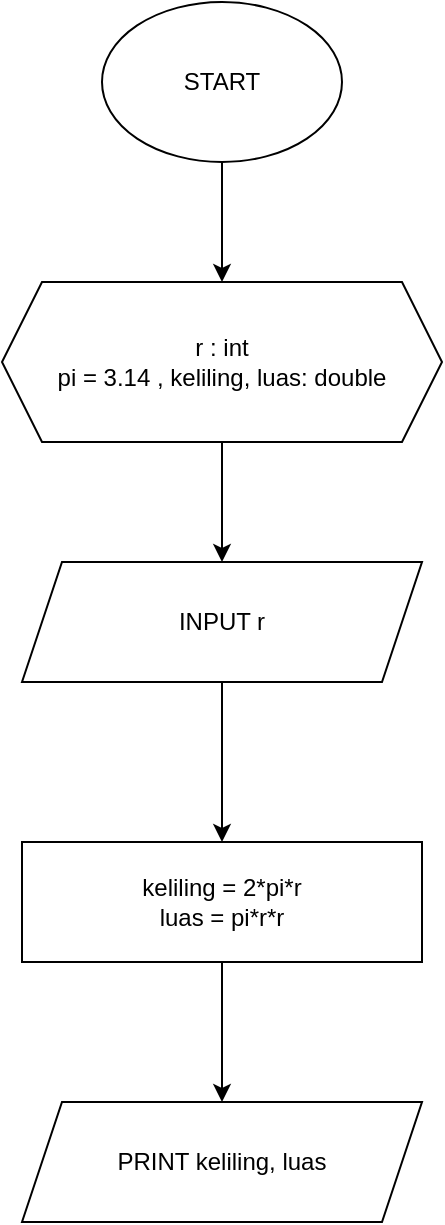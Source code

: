 <mxfile version="21.7.5" type="github">
  <diagram id="C5RBs43oDa-KdzZeNtuy" name="Page-1">
    <mxGraphModel dx="1290" dy="566" grid="1" gridSize="10" guides="1" tooltips="1" connect="1" arrows="1" fold="1" page="1" pageScale="1" pageWidth="827" pageHeight="1169" math="0" shadow="0">
      <root>
        <mxCell id="WIyWlLk6GJQsqaUBKTNV-0" />
        <mxCell id="WIyWlLk6GJQsqaUBKTNV-1" parent="WIyWlLk6GJQsqaUBKTNV-0" />
        <mxCell id="GqdHczyn4eLgBiBCfAKI-9" style="edgeStyle=orthogonalEdgeStyle;rounded=0;orthogonalLoop=1;jettySize=auto;html=1;entryX=0.5;entryY=0;entryDx=0;entryDy=0;" edge="1" parent="WIyWlLk6GJQsqaUBKTNV-1" source="GqdHczyn4eLgBiBCfAKI-1" target="GqdHczyn4eLgBiBCfAKI-2">
          <mxGeometry relative="1" as="geometry" />
        </mxCell>
        <mxCell id="GqdHczyn4eLgBiBCfAKI-1" value="START" style="ellipse;whiteSpace=wrap;html=1;" vertex="1" parent="WIyWlLk6GJQsqaUBKTNV-1">
          <mxGeometry x="160" y="60" width="120" height="80" as="geometry" />
        </mxCell>
        <mxCell id="GqdHczyn4eLgBiBCfAKI-20" style="edgeStyle=orthogonalEdgeStyle;rounded=0;orthogonalLoop=1;jettySize=auto;html=1;entryX=0.5;entryY=0;entryDx=0;entryDy=0;" edge="1" parent="WIyWlLk6GJQsqaUBKTNV-1" source="GqdHczyn4eLgBiBCfAKI-2" target="GqdHczyn4eLgBiBCfAKI-11">
          <mxGeometry relative="1" as="geometry" />
        </mxCell>
        <mxCell id="GqdHczyn4eLgBiBCfAKI-2" value="r : int&lt;br&gt;pi = 3.14 , keliling, luas: double" style="shape=hexagon;perimeter=hexagonPerimeter2;whiteSpace=wrap;html=1;fixedSize=1;" vertex="1" parent="WIyWlLk6GJQsqaUBKTNV-1">
          <mxGeometry x="110" y="200" width="220" height="80" as="geometry" />
        </mxCell>
        <mxCell id="GqdHczyn4eLgBiBCfAKI-19" style="edgeStyle=orthogonalEdgeStyle;rounded=0;orthogonalLoop=1;jettySize=auto;html=1;entryX=0.5;entryY=0;entryDx=0;entryDy=0;" edge="1" parent="WIyWlLk6GJQsqaUBKTNV-1" source="GqdHczyn4eLgBiBCfAKI-11" target="GqdHczyn4eLgBiBCfAKI-18">
          <mxGeometry relative="1" as="geometry" />
        </mxCell>
        <mxCell id="GqdHczyn4eLgBiBCfAKI-11" value="INPUT r" style="shape=parallelogram;perimeter=parallelogramPerimeter;whiteSpace=wrap;html=1;fixedSize=1;" vertex="1" parent="WIyWlLk6GJQsqaUBKTNV-1">
          <mxGeometry x="120" y="340" width="200" height="60" as="geometry" />
        </mxCell>
        <mxCell id="GqdHczyn4eLgBiBCfAKI-22" style="edgeStyle=orthogonalEdgeStyle;rounded=0;orthogonalLoop=1;jettySize=auto;html=1;entryX=0.5;entryY=0;entryDx=0;entryDy=0;" edge="1" parent="WIyWlLk6GJQsqaUBKTNV-1" source="GqdHczyn4eLgBiBCfAKI-18" target="GqdHczyn4eLgBiBCfAKI-21">
          <mxGeometry relative="1" as="geometry" />
        </mxCell>
        <mxCell id="GqdHczyn4eLgBiBCfAKI-18" value="keliling = 2*pi*r&lt;br&gt;luas = pi*r*r" style="rounded=0;whiteSpace=wrap;html=1;" vertex="1" parent="WIyWlLk6GJQsqaUBKTNV-1">
          <mxGeometry x="120" y="480" width="200" height="60" as="geometry" />
        </mxCell>
        <mxCell id="GqdHczyn4eLgBiBCfAKI-21" value="PRINT keliling, luas" style="shape=parallelogram;perimeter=parallelogramPerimeter;whiteSpace=wrap;html=1;fixedSize=1;" vertex="1" parent="WIyWlLk6GJQsqaUBKTNV-1">
          <mxGeometry x="120" y="610" width="200" height="60" as="geometry" />
        </mxCell>
      </root>
    </mxGraphModel>
  </diagram>
</mxfile>

